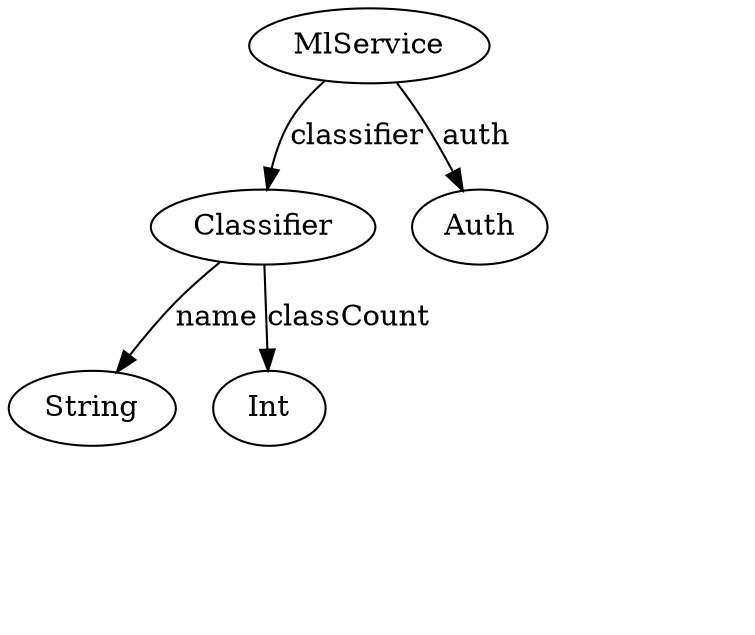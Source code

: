 digraph {
    mlService[label=MlService class="product"]

    classifier[label=Classifier class="product"]
    classifier_name[label=String]
    classifier_classCount[label=Int]

    auth[label=Auth class="sum"]

    login[label=Login class="product" style=invis]
    login_user[label=String style=invis]
    login_password[label=String style=invis]

    token[label=Token class="product" style=invis]
    token_token[label=String style=invis]

    mlService -> classifier [label=classifier]
    mlService -> auth [label=auth]

    classifier -> classifier_name [label=name]
    classifier -> classifier_classCount [label=classCount]

    token -> token_token [label=token style=invis]

    login -> login_user [label=user style=invis]
    login -> login_password [label=password style=invis]

    auth -> token[class="value" style=invis]
    auth -> login[class="value" style=invis]
}
